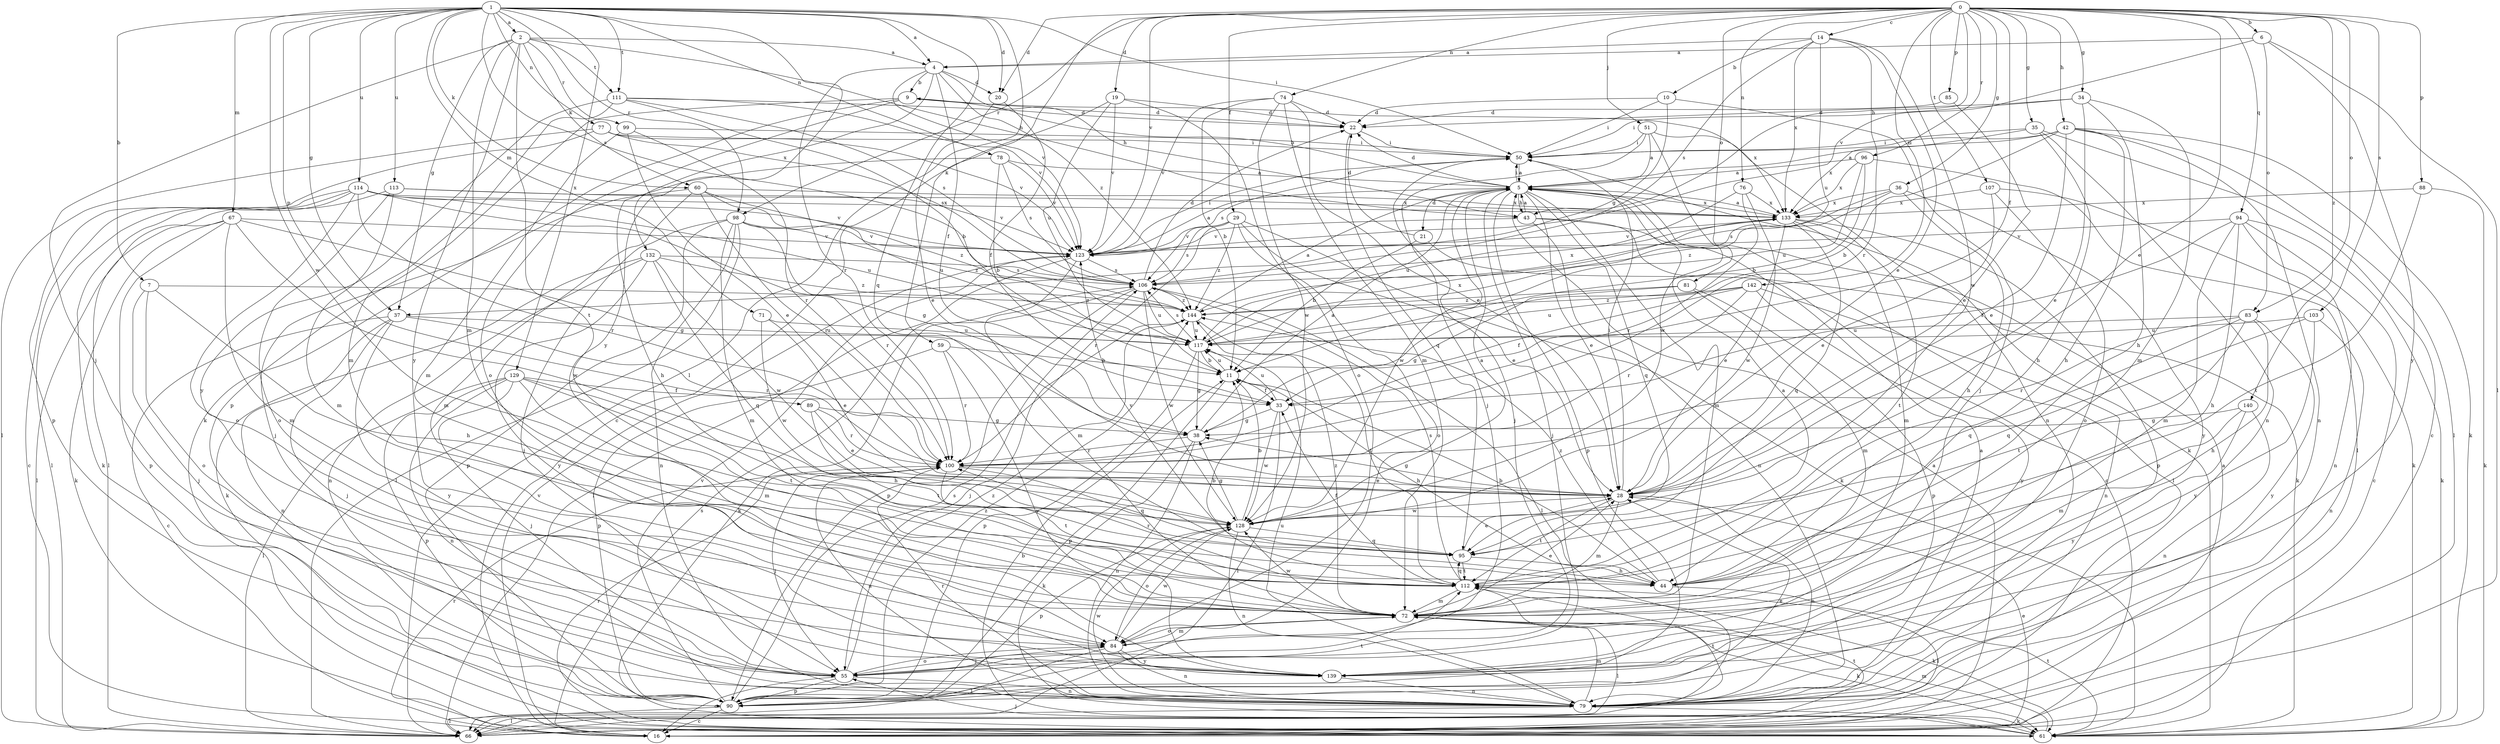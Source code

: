 strict digraph  {
0;
1;
2;
4;
5;
6;
7;
9;
10;
11;
14;
16;
19;
20;
21;
22;
28;
29;
33;
34;
35;
36;
37;
38;
42;
43;
44;
50;
51;
55;
59;
60;
61;
66;
67;
71;
72;
74;
76;
77;
78;
79;
81;
83;
84;
85;
88;
89;
90;
94;
95;
96;
98;
99;
100;
103;
106;
107;
111;
112;
113;
114;
117;
123;
128;
129;
132;
133;
139;
140;
142;
144;
0 -> 6  [label=b];
0 -> 14  [label=c];
0 -> 19  [label=d];
0 -> 20  [label=d];
0 -> 28  [label=e];
0 -> 29  [label=f];
0 -> 33  [label=f];
0 -> 34  [label=g];
0 -> 35  [label=g];
0 -> 36  [label=g];
0 -> 42  [label=h];
0 -> 43  [label=h];
0 -> 51  [label=j];
0 -> 59  [label=k];
0 -> 74  [label=n];
0 -> 76  [label=n];
0 -> 81  [label=o];
0 -> 83  [label=o];
0 -> 85  [label=p];
0 -> 88  [label=p];
0 -> 94  [label=q];
0 -> 96  [label=r];
0 -> 98  [label=r];
0 -> 103  [label=s];
0 -> 107  [label=t];
0 -> 123  [label=v];
0 -> 140  [label=z];
0 -> 142  [label=z];
1 -> 2  [label=a];
1 -> 4  [label=a];
1 -> 7  [label=b];
1 -> 20  [label=d];
1 -> 37  [label=g];
1 -> 50  [label=i];
1 -> 60  [label=k];
1 -> 66  [label=l];
1 -> 67  [label=m];
1 -> 71  [label=m];
1 -> 77  [label=n];
1 -> 78  [label=n];
1 -> 89  [label=p];
1 -> 95  [label=q];
1 -> 98  [label=r];
1 -> 106  [label=s];
1 -> 111  [label=t];
1 -> 113  [label=u];
1 -> 114  [label=u];
1 -> 128  [label=w];
1 -> 129  [label=x];
1 -> 139  [label=y];
2 -> 4  [label=a];
2 -> 37  [label=g];
2 -> 43  [label=h];
2 -> 55  [label=j];
2 -> 60  [label=k];
2 -> 72  [label=m];
2 -> 99  [label=r];
2 -> 111  [label=t];
2 -> 112  [label=t];
2 -> 139  [label=y];
4 -> 9  [label=b];
4 -> 20  [label=d];
4 -> 33  [label=f];
4 -> 43  [label=h];
4 -> 100  [label=r];
4 -> 123  [label=v];
4 -> 132  [label=x];
4 -> 144  [label=z];
5 -> 9  [label=b];
5 -> 21  [label=d];
5 -> 22  [label=d];
5 -> 28  [label=e];
5 -> 43  [label=h];
5 -> 50  [label=i];
5 -> 55  [label=j];
5 -> 72  [label=m];
5 -> 90  [label=p];
5 -> 95  [label=q];
5 -> 128  [label=w];
5 -> 133  [label=x];
6 -> 4  [label=a];
6 -> 66  [label=l];
6 -> 83  [label=o];
6 -> 123  [label=v];
6 -> 139  [label=y];
7 -> 44  [label=h];
7 -> 55  [label=j];
7 -> 84  [label=o];
7 -> 144  [label=z];
9 -> 22  [label=d];
9 -> 61  [label=k];
9 -> 84  [label=o];
9 -> 90  [label=p];
9 -> 133  [label=x];
10 -> 22  [label=d];
10 -> 37  [label=g];
10 -> 50  [label=i];
10 -> 55  [label=j];
11 -> 33  [label=f];
11 -> 44  [label=h];
11 -> 90  [label=p];
11 -> 117  [label=u];
14 -> 4  [label=a];
14 -> 10  [label=b];
14 -> 28  [label=e];
14 -> 100  [label=r];
14 -> 106  [label=s];
14 -> 117  [label=u];
14 -> 128  [label=w];
14 -> 133  [label=x];
16 -> 5  [label=a];
16 -> 28  [label=e];
16 -> 100  [label=r];
16 -> 106  [label=s];
16 -> 112  [label=t];
16 -> 123  [label=v];
19 -> 16  [label=c];
19 -> 22  [label=d];
19 -> 84  [label=o];
19 -> 117  [label=u];
19 -> 123  [label=v];
20 -> 28  [label=e];
20 -> 33  [label=f];
21 -> 11  [label=b];
21 -> 22  [label=d];
21 -> 61  [label=k];
22 -> 50  [label=i];
22 -> 95  [label=q];
28 -> 38  [label=g];
28 -> 50  [label=i];
28 -> 72  [label=m];
28 -> 79  [label=n];
28 -> 112  [label=t];
28 -> 128  [label=w];
29 -> 28  [label=e];
29 -> 61  [label=k];
29 -> 84  [label=o];
29 -> 100  [label=r];
29 -> 106  [label=s];
29 -> 123  [label=v];
29 -> 144  [label=z];
33 -> 38  [label=g];
33 -> 66  [label=l];
33 -> 117  [label=u];
33 -> 128  [label=w];
34 -> 22  [label=d];
34 -> 28  [label=e];
34 -> 44  [label=h];
34 -> 50  [label=i];
34 -> 72  [label=m];
35 -> 16  [label=c];
35 -> 44  [label=h];
35 -> 50  [label=i];
35 -> 79  [label=n];
35 -> 133  [label=x];
36 -> 44  [label=h];
36 -> 106  [label=s];
36 -> 133  [label=x];
36 -> 139  [label=y];
36 -> 144  [label=z];
37 -> 16  [label=c];
37 -> 55  [label=j];
37 -> 79  [label=n];
37 -> 100  [label=r];
37 -> 117  [label=u];
37 -> 139  [label=y];
38 -> 5  [label=a];
38 -> 61  [label=k];
38 -> 79  [label=n];
38 -> 100  [label=r];
42 -> 5  [label=a];
42 -> 11  [label=b];
42 -> 28  [label=e];
42 -> 44  [label=h];
42 -> 50  [label=i];
42 -> 61  [label=k];
42 -> 66  [label=l];
42 -> 79  [label=n];
43 -> 5  [label=a];
43 -> 16  [label=c];
43 -> 66  [label=l];
43 -> 79  [label=n];
43 -> 123  [label=v];
44 -> 11  [label=b];
44 -> 66  [label=l];
44 -> 144  [label=z];
50 -> 5  [label=a];
50 -> 55  [label=j];
50 -> 61  [label=k];
50 -> 106  [label=s];
51 -> 5  [label=a];
51 -> 50  [label=i];
51 -> 55  [label=j];
51 -> 79  [label=n];
51 -> 128  [label=w];
55 -> 16  [label=c];
55 -> 79  [label=n];
55 -> 84  [label=o];
55 -> 90  [label=p];
55 -> 144  [label=z];
59 -> 11  [label=b];
59 -> 90  [label=p];
59 -> 100  [label=r];
59 -> 139  [label=y];
60 -> 55  [label=j];
60 -> 72  [label=m];
60 -> 100  [label=r];
60 -> 117  [label=u];
60 -> 133  [label=x];
60 -> 144  [label=z];
61 -> 11  [label=b];
61 -> 55  [label=j];
61 -> 72  [label=m];
61 -> 100  [label=r];
61 -> 112  [label=t];
66 -> 5  [label=a];
67 -> 38  [label=g];
67 -> 61  [label=k];
67 -> 66  [label=l];
67 -> 72  [label=m];
67 -> 90  [label=p];
67 -> 123  [label=v];
67 -> 128  [label=w];
71 -> 28  [label=e];
71 -> 117  [label=u];
71 -> 128  [label=w];
72 -> 28  [label=e];
72 -> 61  [label=k];
72 -> 66  [label=l];
72 -> 84  [label=o];
72 -> 128  [label=w];
72 -> 144  [label=z];
74 -> 11  [label=b];
74 -> 22  [label=d];
74 -> 28  [label=e];
74 -> 72  [label=m];
74 -> 123  [label=v];
74 -> 128  [label=w];
76 -> 100  [label=r];
76 -> 117  [label=u];
76 -> 128  [label=w];
76 -> 133  [label=x];
77 -> 50  [label=i];
77 -> 66  [label=l];
77 -> 90  [label=p];
77 -> 106  [label=s];
77 -> 123  [label=v];
78 -> 5  [label=a];
78 -> 11  [label=b];
78 -> 44  [label=h];
78 -> 106  [label=s];
78 -> 123  [label=v];
79 -> 5  [label=a];
79 -> 61  [label=k];
79 -> 66  [label=l];
79 -> 72  [label=m];
79 -> 100  [label=r];
79 -> 112  [label=t];
79 -> 117  [label=u];
79 -> 128  [label=w];
81 -> 38  [label=g];
81 -> 72  [label=m];
81 -> 90  [label=p];
81 -> 144  [label=z];
83 -> 44  [label=h];
83 -> 95  [label=q];
83 -> 100  [label=r];
83 -> 112  [label=t];
83 -> 117  [label=u];
83 -> 139  [label=y];
84 -> 55  [label=j];
84 -> 66  [label=l];
84 -> 72  [label=m];
84 -> 79  [label=n];
84 -> 128  [label=w];
84 -> 139  [label=y];
85 -> 22  [label=d];
85 -> 28  [label=e];
88 -> 61  [label=k];
88 -> 112  [label=t];
88 -> 133  [label=x];
89 -> 28  [label=e];
89 -> 38  [label=g];
89 -> 100  [label=r];
89 -> 112  [label=t];
90 -> 16  [label=c];
90 -> 28  [label=e];
90 -> 66  [label=l];
90 -> 106  [label=s];
90 -> 112  [label=t];
90 -> 123  [label=v];
90 -> 144  [label=z];
94 -> 16  [label=c];
94 -> 33  [label=f];
94 -> 44  [label=h];
94 -> 61  [label=k];
94 -> 72  [label=m];
94 -> 79  [label=n];
94 -> 123  [label=v];
95 -> 28  [label=e];
95 -> 44  [label=h];
95 -> 112  [label=t];
95 -> 123  [label=v];
96 -> 5  [label=a];
96 -> 11  [label=b];
96 -> 66  [label=l];
96 -> 117  [label=u];
96 -> 133  [label=x];
98 -> 55  [label=j];
98 -> 66  [label=l];
98 -> 72  [label=m];
98 -> 79  [label=n];
98 -> 90  [label=p];
98 -> 100  [label=r];
98 -> 123  [label=v];
98 -> 144  [label=z];
99 -> 28  [label=e];
99 -> 50  [label=i];
99 -> 72  [label=m];
99 -> 100  [label=r];
100 -> 28  [label=e];
100 -> 55  [label=j];
100 -> 79  [label=n];
100 -> 95  [label=q];
100 -> 112  [label=t];
103 -> 79  [label=n];
103 -> 95  [label=q];
103 -> 117  [label=u];
103 -> 139  [label=y];
106 -> 22  [label=d];
106 -> 61  [label=k];
106 -> 66  [label=l];
106 -> 90  [label=p];
106 -> 117  [label=u];
106 -> 128  [label=w];
106 -> 133  [label=x];
106 -> 144  [label=z];
107 -> 28  [label=e];
107 -> 61  [label=k];
107 -> 84  [label=o];
107 -> 133  [label=x];
111 -> 11  [label=b];
111 -> 22  [label=d];
111 -> 72  [label=m];
111 -> 106  [label=s];
111 -> 123  [label=v];
111 -> 139  [label=y];
112 -> 5  [label=a];
112 -> 11  [label=b];
112 -> 33  [label=f];
112 -> 61  [label=k];
112 -> 72  [label=m];
112 -> 95  [label=q];
112 -> 100  [label=r];
112 -> 106  [label=s];
113 -> 66  [label=l];
113 -> 72  [label=m];
113 -> 84  [label=o];
113 -> 123  [label=v];
113 -> 133  [label=x];
114 -> 16  [label=c];
114 -> 38  [label=g];
114 -> 61  [label=k];
114 -> 66  [label=l];
114 -> 84  [label=o];
114 -> 100  [label=r];
114 -> 117  [label=u];
114 -> 123  [label=v];
114 -> 133  [label=x];
117 -> 11  [label=b];
117 -> 38  [label=g];
117 -> 90  [label=p];
117 -> 106  [label=s];
117 -> 133  [label=x];
123 -> 5  [label=a];
123 -> 50  [label=i];
123 -> 66  [label=l];
123 -> 72  [label=m];
123 -> 106  [label=s];
128 -> 5  [label=a];
128 -> 11  [label=b];
128 -> 38  [label=g];
128 -> 79  [label=n];
128 -> 84  [label=o];
128 -> 90  [label=p];
128 -> 95  [label=q];
129 -> 33  [label=f];
129 -> 44  [label=h];
129 -> 55  [label=j];
129 -> 66  [label=l];
129 -> 72  [label=m];
129 -> 79  [label=n];
129 -> 90  [label=p];
129 -> 112  [label=t];
132 -> 61  [label=k];
132 -> 79  [label=n];
132 -> 95  [label=q];
132 -> 106  [label=s];
132 -> 128  [label=w];
132 -> 139  [label=y];
132 -> 144  [label=z];
133 -> 5  [label=a];
133 -> 28  [label=e];
133 -> 72  [label=m];
133 -> 90  [label=p];
133 -> 95  [label=q];
133 -> 112  [label=t];
133 -> 123  [label=v];
139 -> 79  [label=n];
140 -> 38  [label=g];
140 -> 72  [label=m];
140 -> 79  [label=n];
140 -> 139  [label=y];
142 -> 33  [label=f];
142 -> 79  [label=n];
142 -> 100  [label=r];
142 -> 117  [label=u];
142 -> 139  [label=y];
142 -> 144  [label=z];
144 -> 5  [label=a];
144 -> 55  [label=j];
144 -> 112  [label=t];
144 -> 117  [label=u];
}
